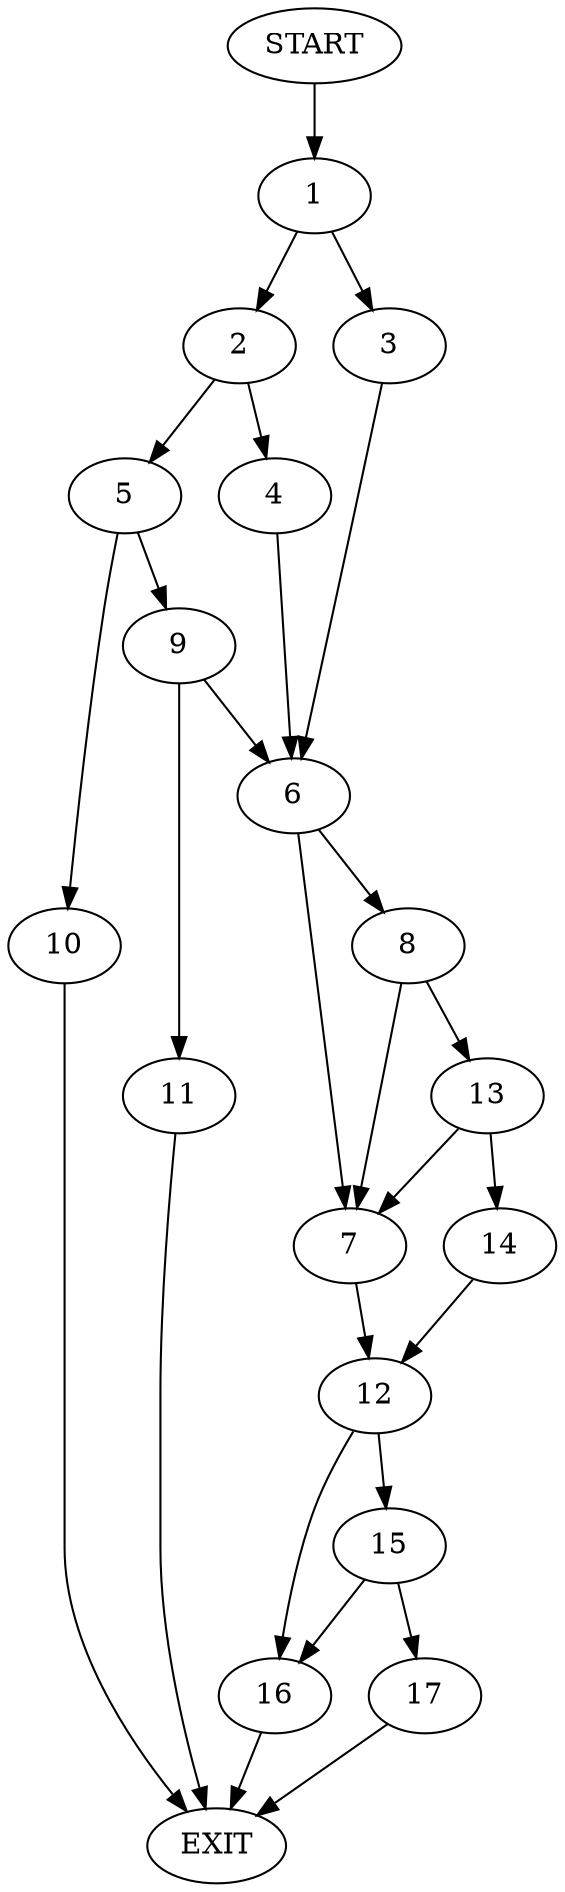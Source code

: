 digraph {
0 [label="START"]
18 [label="EXIT"]
0 -> 1
1 -> 2
1 -> 3
2 -> 4
2 -> 5
3 -> 6
6 -> 7
6 -> 8
4 -> 6
5 -> 9
5 -> 10
9 -> 11
9 -> 6
10 -> 18
11 -> 18
7 -> 12
8 -> 13
8 -> 7
13 -> 7
13 -> 14
14 -> 12
12 -> 15
12 -> 16
15 -> 16
15 -> 17
16 -> 18
17 -> 18
}
